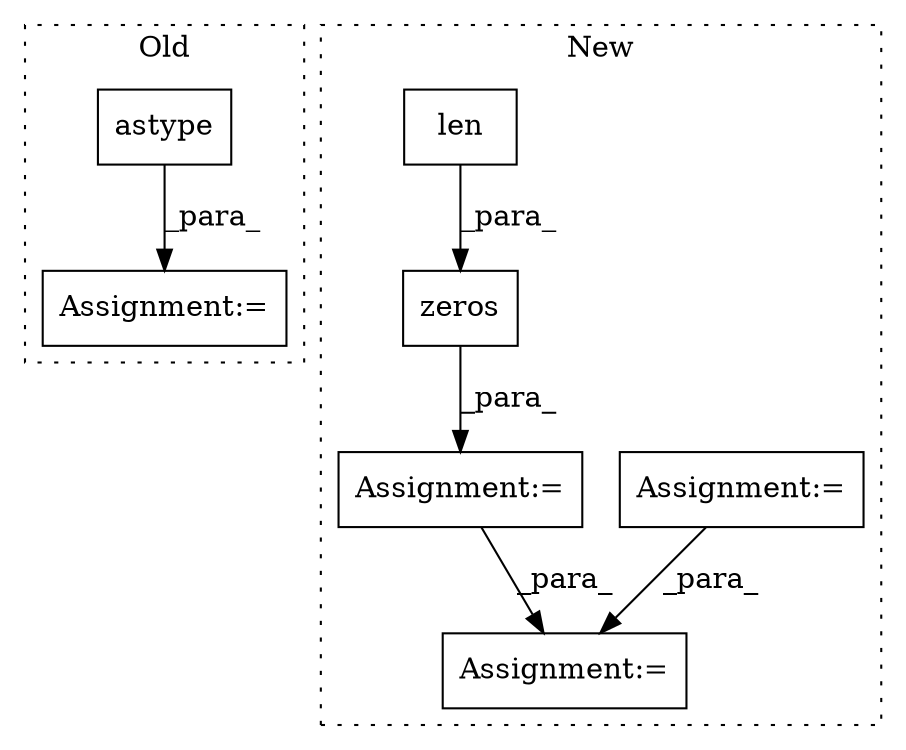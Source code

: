 digraph G {
subgraph cluster0 {
1 [label="astype" a="32" s="6429,6439" l="7,1" shape="box"];
4 [label="Assignment:=" a="7" s="6412" l="1" shape="box"];
label = "Old";
style="dotted";
}
subgraph cluster1 {
2 [label="zeros" a="32" s="7739,7753" l="6,1" shape="box"];
3 [label="Assignment:=" a="7" s="7777" l="1" shape="box"];
5 [label="Assignment:=" a="7" s="7301" l="1" shape="box"];
6 [label="Assignment:=" a="7" s="7732" l="1" shape="box"];
7 [label="len" a="32" s="7745,7752" l="4,1" shape="box"];
label = "New";
style="dotted";
}
1 -> 4 [label="_para_"];
2 -> 6 [label="_para_"];
5 -> 3 [label="_para_"];
6 -> 3 [label="_para_"];
7 -> 2 [label="_para_"];
}